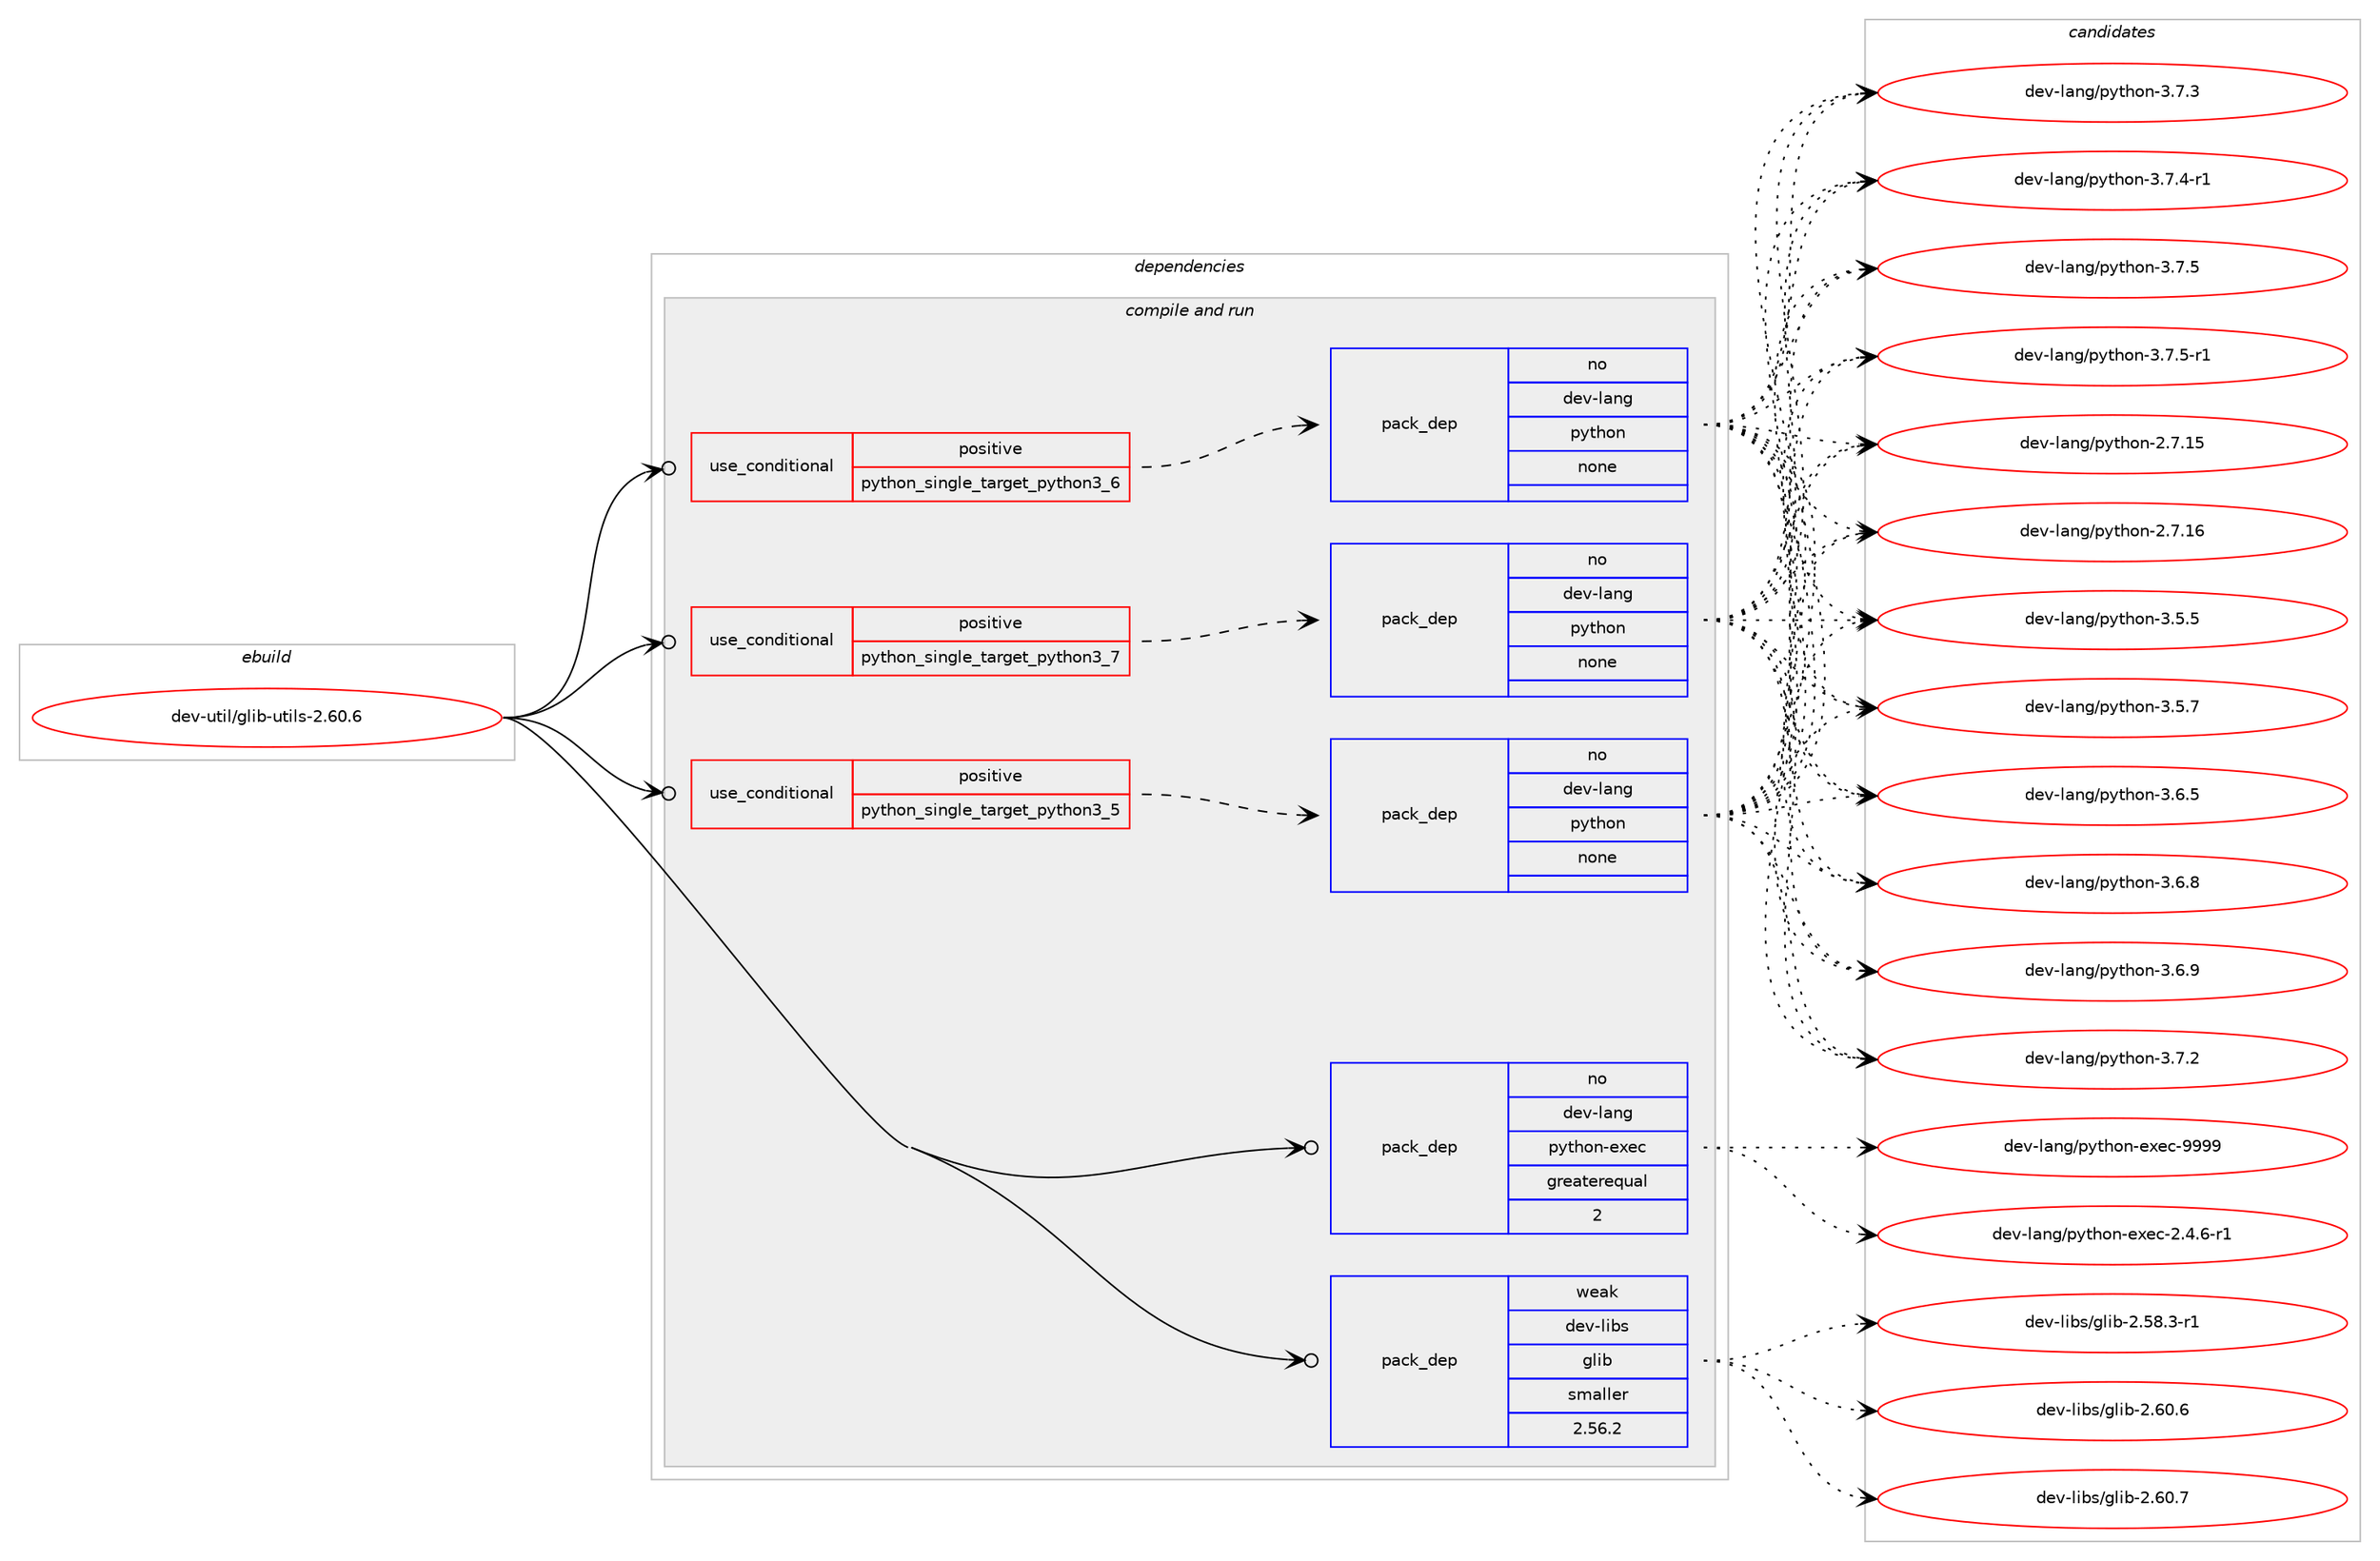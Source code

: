 digraph prolog {

# *************
# Graph options
# *************

newrank=true;
concentrate=true;
compound=true;
graph [rankdir=LR,fontname=Helvetica,fontsize=10,ranksep=1.5];#, ranksep=2.5, nodesep=0.2];
edge  [arrowhead=vee];
node  [fontname=Helvetica,fontsize=10];

# **********
# The ebuild
# **********

subgraph cluster_leftcol {
color=gray;
rank=same;
label=<<i>ebuild</i>>;
id [label="dev-util/glib-utils-2.60.6", color=red, width=4, href="../dev-util/glib-utils-2.60.6.svg"];
}

# ****************
# The dependencies
# ****************

subgraph cluster_midcol {
color=gray;
label=<<i>dependencies</i>>;
subgraph cluster_compile {
fillcolor="#eeeeee";
style=filled;
label=<<i>compile</i>>;
}
subgraph cluster_compileandrun {
fillcolor="#eeeeee";
style=filled;
label=<<i>compile and run</i>>;
subgraph cond182795 {
dependency729456 [label=<<TABLE BORDER="0" CELLBORDER="1" CELLSPACING="0" CELLPADDING="4"><TR><TD ROWSPAN="3" CELLPADDING="10">use_conditional</TD></TR><TR><TD>positive</TD></TR><TR><TD>python_single_target_python3_5</TD></TR></TABLE>>, shape=none, color=red];
subgraph pack534524 {
dependency729457 [label=<<TABLE BORDER="0" CELLBORDER="1" CELLSPACING="0" CELLPADDING="4" WIDTH="220"><TR><TD ROWSPAN="6" CELLPADDING="30">pack_dep</TD></TR><TR><TD WIDTH="110">no</TD></TR><TR><TD>dev-lang</TD></TR><TR><TD>python</TD></TR><TR><TD>none</TD></TR><TR><TD></TD></TR></TABLE>>, shape=none, color=blue];
}
dependency729456:e -> dependency729457:w [weight=20,style="dashed",arrowhead="vee"];
}
id:e -> dependency729456:w [weight=20,style="solid",arrowhead="odotvee"];
subgraph cond182796 {
dependency729458 [label=<<TABLE BORDER="0" CELLBORDER="1" CELLSPACING="0" CELLPADDING="4"><TR><TD ROWSPAN="3" CELLPADDING="10">use_conditional</TD></TR><TR><TD>positive</TD></TR><TR><TD>python_single_target_python3_6</TD></TR></TABLE>>, shape=none, color=red];
subgraph pack534525 {
dependency729459 [label=<<TABLE BORDER="0" CELLBORDER="1" CELLSPACING="0" CELLPADDING="4" WIDTH="220"><TR><TD ROWSPAN="6" CELLPADDING="30">pack_dep</TD></TR><TR><TD WIDTH="110">no</TD></TR><TR><TD>dev-lang</TD></TR><TR><TD>python</TD></TR><TR><TD>none</TD></TR><TR><TD></TD></TR></TABLE>>, shape=none, color=blue];
}
dependency729458:e -> dependency729459:w [weight=20,style="dashed",arrowhead="vee"];
}
id:e -> dependency729458:w [weight=20,style="solid",arrowhead="odotvee"];
subgraph cond182797 {
dependency729460 [label=<<TABLE BORDER="0" CELLBORDER="1" CELLSPACING="0" CELLPADDING="4"><TR><TD ROWSPAN="3" CELLPADDING="10">use_conditional</TD></TR><TR><TD>positive</TD></TR><TR><TD>python_single_target_python3_7</TD></TR></TABLE>>, shape=none, color=red];
subgraph pack534526 {
dependency729461 [label=<<TABLE BORDER="0" CELLBORDER="1" CELLSPACING="0" CELLPADDING="4" WIDTH="220"><TR><TD ROWSPAN="6" CELLPADDING="30">pack_dep</TD></TR><TR><TD WIDTH="110">no</TD></TR><TR><TD>dev-lang</TD></TR><TR><TD>python</TD></TR><TR><TD>none</TD></TR><TR><TD></TD></TR></TABLE>>, shape=none, color=blue];
}
dependency729460:e -> dependency729461:w [weight=20,style="dashed",arrowhead="vee"];
}
id:e -> dependency729460:w [weight=20,style="solid",arrowhead="odotvee"];
subgraph pack534527 {
dependency729462 [label=<<TABLE BORDER="0" CELLBORDER="1" CELLSPACING="0" CELLPADDING="4" WIDTH="220"><TR><TD ROWSPAN="6" CELLPADDING="30">pack_dep</TD></TR><TR><TD WIDTH="110">no</TD></TR><TR><TD>dev-lang</TD></TR><TR><TD>python-exec</TD></TR><TR><TD>greaterequal</TD></TR><TR><TD>2</TD></TR></TABLE>>, shape=none, color=blue];
}
id:e -> dependency729462:w [weight=20,style="solid",arrowhead="odotvee"];
subgraph pack534528 {
dependency729463 [label=<<TABLE BORDER="0" CELLBORDER="1" CELLSPACING="0" CELLPADDING="4" WIDTH="220"><TR><TD ROWSPAN="6" CELLPADDING="30">pack_dep</TD></TR><TR><TD WIDTH="110">weak</TD></TR><TR><TD>dev-libs</TD></TR><TR><TD>glib</TD></TR><TR><TD>smaller</TD></TR><TR><TD>2.56.2</TD></TR></TABLE>>, shape=none, color=blue];
}
id:e -> dependency729463:w [weight=20,style="solid",arrowhead="odotvee"];
}
subgraph cluster_run {
fillcolor="#eeeeee";
style=filled;
label=<<i>run</i>>;
}
}

# **************
# The candidates
# **************

subgraph cluster_choices {
rank=same;
color=gray;
label=<<i>candidates</i>>;

subgraph choice534524 {
color=black;
nodesep=1;
choice10010111845108971101034711212111610411111045504655464953 [label="dev-lang/python-2.7.15", color=red, width=4,href="../dev-lang/python-2.7.15.svg"];
choice10010111845108971101034711212111610411111045504655464954 [label="dev-lang/python-2.7.16", color=red, width=4,href="../dev-lang/python-2.7.16.svg"];
choice100101118451089711010347112121116104111110455146534653 [label="dev-lang/python-3.5.5", color=red, width=4,href="../dev-lang/python-3.5.5.svg"];
choice100101118451089711010347112121116104111110455146534655 [label="dev-lang/python-3.5.7", color=red, width=4,href="../dev-lang/python-3.5.7.svg"];
choice100101118451089711010347112121116104111110455146544653 [label="dev-lang/python-3.6.5", color=red, width=4,href="../dev-lang/python-3.6.5.svg"];
choice100101118451089711010347112121116104111110455146544656 [label="dev-lang/python-3.6.8", color=red, width=4,href="../dev-lang/python-3.6.8.svg"];
choice100101118451089711010347112121116104111110455146544657 [label="dev-lang/python-3.6.9", color=red, width=4,href="../dev-lang/python-3.6.9.svg"];
choice100101118451089711010347112121116104111110455146554650 [label="dev-lang/python-3.7.2", color=red, width=4,href="../dev-lang/python-3.7.2.svg"];
choice100101118451089711010347112121116104111110455146554651 [label="dev-lang/python-3.7.3", color=red, width=4,href="../dev-lang/python-3.7.3.svg"];
choice1001011184510897110103471121211161041111104551465546524511449 [label="dev-lang/python-3.7.4-r1", color=red, width=4,href="../dev-lang/python-3.7.4-r1.svg"];
choice100101118451089711010347112121116104111110455146554653 [label="dev-lang/python-3.7.5", color=red, width=4,href="../dev-lang/python-3.7.5.svg"];
choice1001011184510897110103471121211161041111104551465546534511449 [label="dev-lang/python-3.7.5-r1", color=red, width=4,href="../dev-lang/python-3.7.5-r1.svg"];
dependency729457:e -> choice10010111845108971101034711212111610411111045504655464953:w [style=dotted,weight="100"];
dependency729457:e -> choice10010111845108971101034711212111610411111045504655464954:w [style=dotted,weight="100"];
dependency729457:e -> choice100101118451089711010347112121116104111110455146534653:w [style=dotted,weight="100"];
dependency729457:e -> choice100101118451089711010347112121116104111110455146534655:w [style=dotted,weight="100"];
dependency729457:e -> choice100101118451089711010347112121116104111110455146544653:w [style=dotted,weight="100"];
dependency729457:e -> choice100101118451089711010347112121116104111110455146544656:w [style=dotted,weight="100"];
dependency729457:e -> choice100101118451089711010347112121116104111110455146544657:w [style=dotted,weight="100"];
dependency729457:e -> choice100101118451089711010347112121116104111110455146554650:w [style=dotted,weight="100"];
dependency729457:e -> choice100101118451089711010347112121116104111110455146554651:w [style=dotted,weight="100"];
dependency729457:e -> choice1001011184510897110103471121211161041111104551465546524511449:w [style=dotted,weight="100"];
dependency729457:e -> choice100101118451089711010347112121116104111110455146554653:w [style=dotted,weight="100"];
dependency729457:e -> choice1001011184510897110103471121211161041111104551465546534511449:w [style=dotted,weight="100"];
}
subgraph choice534525 {
color=black;
nodesep=1;
choice10010111845108971101034711212111610411111045504655464953 [label="dev-lang/python-2.7.15", color=red, width=4,href="../dev-lang/python-2.7.15.svg"];
choice10010111845108971101034711212111610411111045504655464954 [label="dev-lang/python-2.7.16", color=red, width=4,href="../dev-lang/python-2.7.16.svg"];
choice100101118451089711010347112121116104111110455146534653 [label="dev-lang/python-3.5.5", color=red, width=4,href="../dev-lang/python-3.5.5.svg"];
choice100101118451089711010347112121116104111110455146534655 [label="dev-lang/python-3.5.7", color=red, width=4,href="../dev-lang/python-3.5.7.svg"];
choice100101118451089711010347112121116104111110455146544653 [label="dev-lang/python-3.6.5", color=red, width=4,href="../dev-lang/python-3.6.5.svg"];
choice100101118451089711010347112121116104111110455146544656 [label="dev-lang/python-3.6.8", color=red, width=4,href="../dev-lang/python-3.6.8.svg"];
choice100101118451089711010347112121116104111110455146544657 [label="dev-lang/python-3.6.9", color=red, width=4,href="../dev-lang/python-3.6.9.svg"];
choice100101118451089711010347112121116104111110455146554650 [label="dev-lang/python-3.7.2", color=red, width=4,href="../dev-lang/python-3.7.2.svg"];
choice100101118451089711010347112121116104111110455146554651 [label="dev-lang/python-3.7.3", color=red, width=4,href="../dev-lang/python-3.7.3.svg"];
choice1001011184510897110103471121211161041111104551465546524511449 [label="dev-lang/python-3.7.4-r1", color=red, width=4,href="../dev-lang/python-3.7.4-r1.svg"];
choice100101118451089711010347112121116104111110455146554653 [label="dev-lang/python-3.7.5", color=red, width=4,href="../dev-lang/python-3.7.5.svg"];
choice1001011184510897110103471121211161041111104551465546534511449 [label="dev-lang/python-3.7.5-r1", color=red, width=4,href="../dev-lang/python-3.7.5-r1.svg"];
dependency729459:e -> choice10010111845108971101034711212111610411111045504655464953:w [style=dotted,weight="100"];
dependency729459:e -> choice10010111845108971101034711212111610411111045504655464954:w [style=dotted,weight="100"];
dependency729459:e -> choice100101118451089711010347112121116104111110455146534653:w [style=dotted,weight="100"];
dependency729459:e -> choice100101118451089711010347112121116104111110455146534655:w [style=dotted,weight="100"];
dependency729459:e -> choice100101118451089711010347112121116104111110455146544653:w [style=dotted,weight="100"];
dependency729459:e -> choice100101118451089711010347112121116104111110455146544656:w [style=dotted,weight="100"];
dependency729459:e -> choice100101118451089711010347112121116104111110455146544657:w [style=dotted,weight="100"];
dependency729459:e -> choice100101118451089711010347112121116104111110455146554650:w [style=dotted,weight="100"];
dependency729459:e -> choice100101118451089711010347112121116104111110455146554651:w [style=dotted,weight="100"];
dependency729459:e -> choice1001011184510897110103471121211161041111104551465546524511449:w [style=dotted,weight="100"];
dependency729459:e -> choice100101118451089711010347112121116104111110455146554653:w [style=dotted,weight="100"];
dependency729459:e -> choice1001011184510897110103471121211161041111104551465546534511449:w [style=dotted,weight="100"];
}
subgraph choice534526 {
color=black;
nodesep=1;
choice10010111845108971101034711212111610411111045504655464953 [label="dev-lang/python-2.7.15", color=red, width=4,href="../dev-lang/python-2.7.15.svg"];
choice10010111845108971101034711212111610411111045504655464954 [label="dev-lang/python-2.7.16", color=red, width=4,href="../dev-lang/python-2.7.16.svg"];
choice100101118451089711010347112121116104111110455146534653 [label="dev-lang/python-3.5.5", color=red, width=4,href="../dev-lang/python-3.5.5.svg"];
choice100101118451089711010347112121116104111110455146534655 [label="dev-lang/python-3.5.7", color=red, width=4,href="../dev-lang/python-3.5.7.svg"];
choice100101118451089711010347112121116104111110455146544653 [label="dev-lang/python-3.6.5", color=red, width=4,href="../dev-lang/python-3.6.5.svg"];
choice100101118451089711010347112121116104111110455146544656 [label="dev-lang/python-3.6.8", color=red, width=4,href="../dev-lang/python-3.6.8.svg"];
choice100101118451089711010347112121116104111110455146544657 [label="dev-lang/python-3.6.9", color=red, width=4,href="../dev-lang/python-3.6.9.svg"];
choice100101118451089711010347112121116104111110455146554650 [label="dev-lang/python-3.7.2", color=red, width=4,href="../dev-lang/python-3.7.2.svg"];
choice100101118451089711010347112121116104111110455146554651 [label="dev-lang/python-3.7.3", color=red, width=4,href="../dev-lang/python-3.7.3.svg"];
choice1001011184510897110103471121211161041111104551465546524511449 [label="dev-lang/python-3.7.4-r1", color=red, width=4,href="../dev-lang/python-3.7.4-r1.svg"];
choice100101118451089711010347112121116104111110455146554653 [label="dev-lang/python-3.7.5", color=red, width=4,href="../dev-lang/python-3.7.5.svg"];
choice1001011184510897110103471121211161041111104551465546534511449 [label="dev-lang/python-3.7.5-r1", color=red, width=4,href="../dev-lang/python-3.7.5-r1.svg"];
dependency729461:e -> choice10010111845108971101034711212111610411111045504655464953:w [style=dotted,weight="100"];
dependency729461:e -> choice10010111845108971101034711212111610411111045504655464954:w [style=dotted,weight="100"];
dependency729461:e -> choice100101118451089711010347112121116104111110455146534653:w [style=dotted,weight="100"];
dependency729461:e -> choice100101118451089711010347112121116104111110455146534655:w [style=dotted,weight="100"];
dependency729461:e -> choice100101118451089711010347112121116104111110455146544653:w [style=dotted,weight="100"];
dependency729461:e -> choice100101118451089711010347112121116104111110455146544656:w [style=dotted,weight="100"];
dependency729461:e -> choice100101118451089711010347112121116104111110455146544657:w [style=dotted,weight="100"];
dependency729461:e -> choice100101118451089711010347112121116104111110455146554650:w [style=dotted,weight="100"];
dependency729461:e -> choice100101118451089711010347112121116104111110455146554651:w [style=dotted,weight="100"];
dependency729461:e -> choice1001011184510897110103471121211161041111104551465546524511449:w [style=dotted,weight="100"];
dependency729461:e -> choice100101118451089711010347112121116104111110455146554653:w [style=dotted,weight="100"];
dependency729461:e -> choice1001011184510897110103471121211161041111104551465546534511449:w [style=dotted,weight="100"];
}
subgraph choice534527 {
color=black;
nodesep=1;
choice10010111845108971101034711212111610411111045101120101994550465246544511449 [label="dev-lang/python-exec-2.4.6-r1", color=red, width=4,href="../dev-lang/python-exec-2.4.6-r1.svg"];
choice10010111845108971101034711212111610411111045101120101994557575757 [label="dev-lang/python-exec-9999", color=red, width=4,href="../dev-lang/python-exec-9999.svg"];
dependency729462:e -> choice10010111845108971101034711212111610411111045101120101994550465246544511449:w [style=dotted,weight="100"];
dependency729462:e -> choice10010111845108971101034711212111610411111045101120101994557575757:w [style=dotted,weight="100"];
}
subgraph choice534528 {
color=black;
nodesep=1;
choice10010111845108105981154710310810598455046535646514511449 [label="dev-libs/glib-2.58.3-r1", color=red, width=4,href="../dev-libs/glib-2.58.3-r1.svg"];
choice1001011184510810598115471031081059845504654484654 [label="dev-libs/glib-2.60.6", color=red, width=4,href="../dev-libs/glib-2.60.6.svg"];
choice1001011184510810598115471031081059845504654484655 [label="dev-libs/glib-2.60.7", color=red, width=4,href="../dev-libs/glib-2.60.7.svg"];
dependency729463:e -> choice10010111845108105981154710310810598455046535646514511449:w [style=dotted,weight="100"];
dependency729463:e -> choice1001011184510810598115471031081059845504654484654:w [style=dotted,weight="100"];
dependency729463:e -> choice1001011184510810598115471031081059845504654484655:w [style=dotted,weight="100"];
}
}

}
